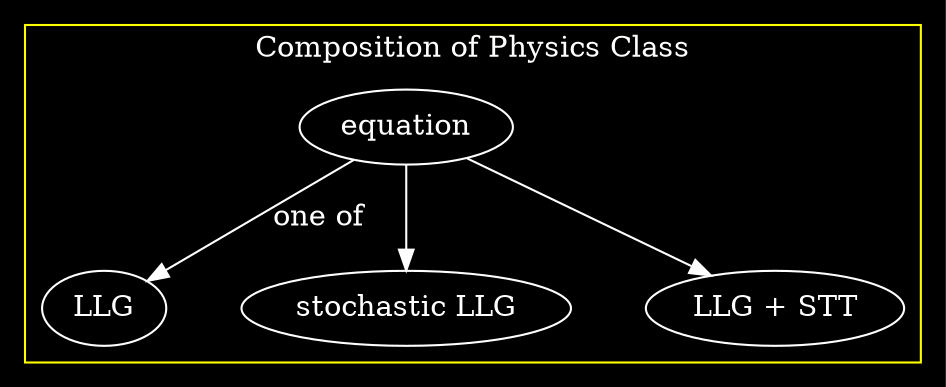 digraph physics {
    graph [bgcolor=black];
    node [color=white fontcolor=white fillcolor=black style=filled];
    edge [color=white fontcolor=white];

    subgraph cluster_physics {
        color = yellow;
        fontcolor = white;
        label = "Composition of Physics Class"
  
        llg [label="LLG"]; 
        stochastic [label="stochastic LLG"];
        stt [label="LLG + STT"];
        equation -> stochastic;
        equation -> stt;
        equation -> llg [label="one of"];
        llg -> stochastic [style=invis];
        stochastic -> stt [style=invis];
        {rank=same llg stochastic stt};
    }
}
